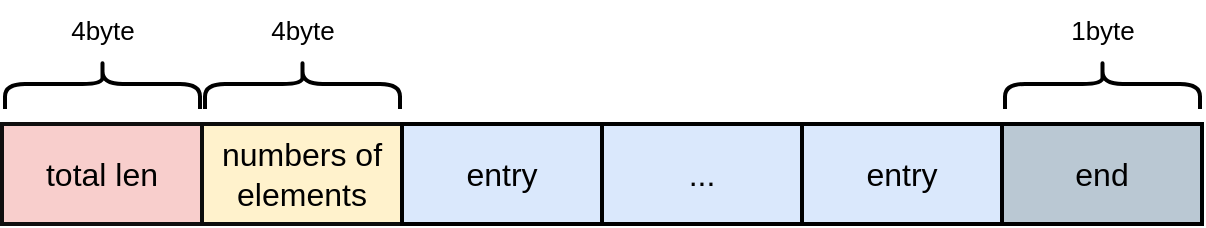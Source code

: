<mxfile version="21.2.8" type="device">
  <diagram name="Page-1" id="Zy2wtVYq44WXkhXmX46X">
    <mxGraphModel dx="1665" dy="530" grid="1" gridSize="10" guides="1" tooltips="1" connect="1" arrows="1" fold="1" page="1" pageScale="1" pageWidth="827" pageHeight="1169" math="0" shadow="0">
      <root>
        <mxCell id="0" />
        <mxCell id="1" parent="0" />
        <mxCell id="ELrdVOIZssV8SabgfhjN-1" value="&lt;font style=&quot;font-size: 16px;&quot;&gt;total len&lt;/font&gt;" style="rounded=0;whiteSpace=wrap;html=1;fillColor=#f8cecc;strokeColor=#100f0f;strokeWidth=2;" parent="1" vertex="1">
          <mxGeometry x="-610" y="400" width="100" height="50" as="geometry" />
        </mxCell>
        <mxCell id="ELrdVOIZssV8SabgfhjN-5" value="&lt;font style=&quot;font-size: 16px;&quot;&gt;numbers of&lt;br&gt;elements&lt;br&gt;&lt;/font&gt;" style="rounded=0;whiteSpace=wrap;html=1;strokeWidth=2;fillColor=#fff2cc;strokeColor=#0d0d0c;" parent="1" vertex="1">
          <mxGeometry x="-510" y="400" width="100" height="50" as="geometry" />
        </mxCell>
        <mxCell id="ELrdVOIZssV8SabgfhjN-8" value="&lt;font style=&quot;font-size: 16px;&quot;&gt;entry&lt;/font&gt;" style="rounded=0;whiteSpace=wrap;html=1;strokeWidth=2;fillColor=#dae8fc;strokeColor=#000000;" parent="1" vertex="1">
          <mxGeometry x="-410" y="400" width="100" height="50" as="geometry" />
        </mxCell>
        <mxCell id="ELrdVOIZssV8SabgfhjN-26" value="&lt;span style=&quot;font-size: 16px;&quot;&gt;end&lt;/span&gt;" style="rounded=0;whiteSpace=wrap;html=1;strokeWidth=2;fillColor=#bac8d3;strokeColor=#000000;" parent="1" vertex="1">
          <mxGeometry x="-110" y="400" width="100" height="50" as="geometry" />
        </mxCell>
        <mxCell id="qeBazXhFk1fqBbKJ6Eil-3" value="" style="shape=curlyBracket;whiteSpace=wrap;html=1;rounded=1;labelPosition=left;verticalLabelPosition=middle;align=right;verticalAlign=middle;rotation=90;strokeWidth=2;" parent="1" vertex="1">
          <mxGeometry x="-572.25" y="331.25" width="25" height="97.5" as="geometry" />
        </mxCell>
        <mxCell id="qeBazXhFk1fqBbKJ6Eil-4" value="&lt;font style=&quot;font-size: 13px;&quot;&gt;4byte&lt;/font&gt;" style="text;html=1;align=center;verticalAlign=middle;resizable=0;points=[];autosize=1;strokeColor=none;fillColor=none;" parent="1" vertex="1">
          <mxGeometry x="-589.75" y="338" width="60" height="30" as="geometry" />
        </mxCell>
        <mxCell id="KYdiImv5aLlKBMS4GPAC-2" value="" style="shape=curlyBracket;whiteSpace=wrap;html=1;rounded=1;labelPosition=left;verticalLabelPosition=middle;align=right;verticalAlign=middle;rotation=90;strokeWidth=2;" vertex="1" parent="1">
          <mxGeometry x="-472.25" y="331.25" width="25" height="97.5" as="geometry" />
        </mxCell>
        <mxCell id="KYdiImv5aLlKBMS4GPAC-3" value="&lt;font style=&quot;font-size: 13px;&quot;&gt;4byte&lt;/font&gt;" style="text;html=1;align=center;verticalAlign=middle;resizable=0;points=[];autosize=1;strokeColor=none;fillColor=none;" vertex="1" parent="1">
          <mxGeometry x="-489.75" y="338" width="60" height="30" as="geometry" />
        </mxCell>
        <mxCell id="KYdiImv5aLlKBMS4GPAC-5" value="&lt;font style=&quot;font-size: 16px;&quot;&gt;...&lt;/font&gt;" style="rounded=0;whiteSpace=wrap;html=1;strokeWidth=2;fillColor=#dae8fc;strokeColor=#000000;" vertex="1" parent="1">
          <mxGeometry x="-310" y="400" width="100" height="50" as="geometry" />
        </mxCell>
        <mxCell id="KYdiImv5aLlKBMS4GPAC-6" value="&lt;font style=&quot;font-size: 16px;&quot;&gt;entry&lt;/font&gt;" style="rounded=0;whiteSpace=wrap;html=1;strokeWidth=2;fillColor=#dae8fc;strokeColor=#000000;" vertex="1" parent="1">
          <mxGeometry x="-210" y="400" width="100" height="50" as="geometry" />
        </mxCell>
        <mxCell id="KYdiImv5aLlKBMS4GPAC-8" value="" style="shape=curlyBracket;whiteSpace=wrap;html=1;rounded=1;labelPosition=left;verticalLabelPosition=middle;align=right;verticalAlign=middle;rotation=90;strokeWidth=2;" vertex="1" parent="1">
          <mxGeometry x="-72.25" y="331.25" width="25" height="97.5" as="geometry" />
        </mxCell>
        <mxCell id="KYdiImv5aLlKBMS4GPAC-9" value="&lt;font style=&quot;font-size: 13px;&quot;&gt;1byte&lt;/font&gt;" style="text;html=1;align=center;verticalAlign=middle;resizable=0;points=[];autosize=1;strokeColor=none;fillColor=none;" vertex="1" parent="1">
          <mxGeometry x="-89.75" y="338" width="60" height="30" as="geometry" />
        </mxCell>
      </root>
    </mxGraphModel>
  </diagram>
</mxfile>

